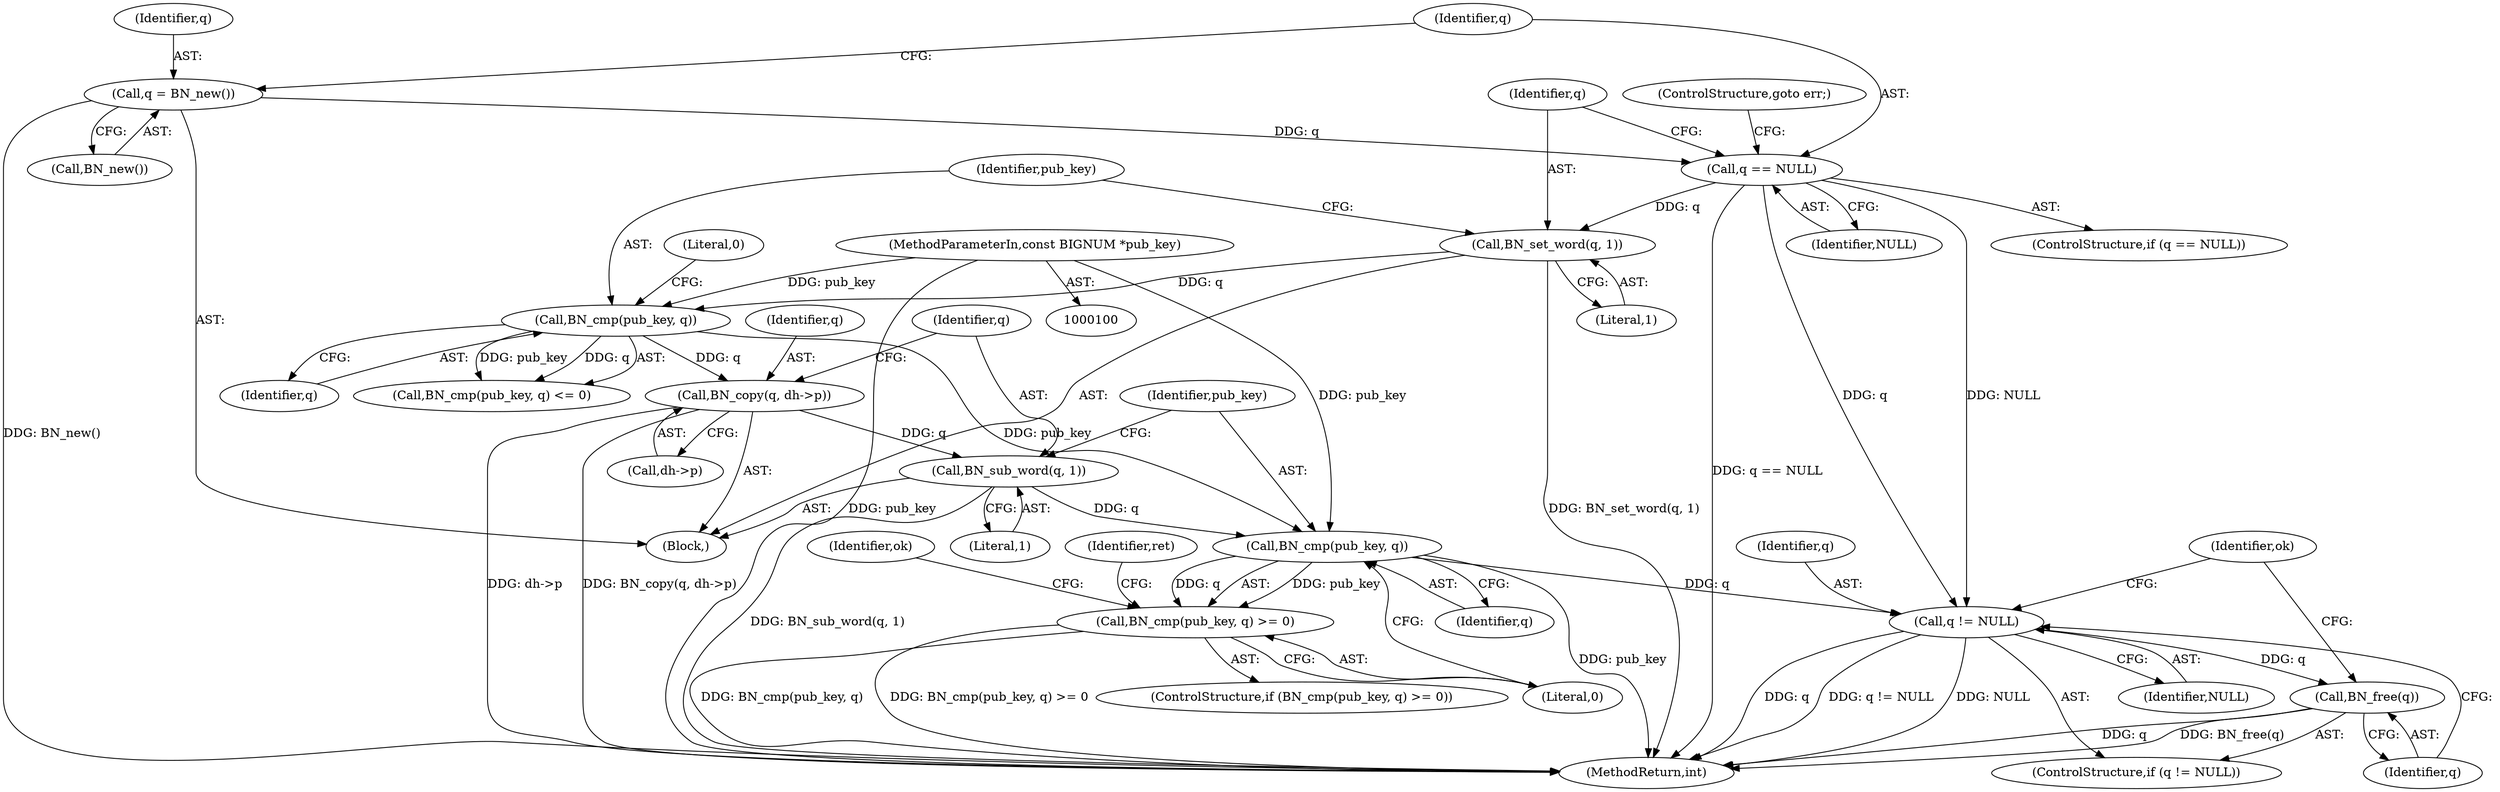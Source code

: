 digraph "1_openssl_878e2c5b13010329c203f309ed0c8f2113f85648@API" {
"1000138" [label="(Call,BN_copy(q, dh->p))"];
"1000130" [label="(Call,BN_cmp(pub_key, q))"];
"1000102" [label="(MethodParameterIn,const BIGNUM *pub_key)"];
"1000125" [label="(Call,BN_set_word(q, 1))"];
"1000121" [label="(Call,q == NULL)"];
"1000117" [label="(Call,q = BN_new())"];
"1000143" [label="(Call,BN_sub_word(q, 1))"];
"1000148" [label="(Call,BN_cmp(pub_key, q))"];
"1000147" [label="(Call,BN_cmp(pub_key, q) >= 0)"];
"1000161" [label="(Call,q != NULL)"];
"1000164" [label="(Call,BN_free(q))"];
"1000133" [label="(Literal,0)"];
"1000143" [label="(Call,BN_sub_word(q, 1))"];
"1000161" [label="(Call,q != NULL)"];
"1000124" [label="(ControlStructure,goto err;)"];
"1000168" [label="(MethodReturn,int)"];
"1000150" [label="(Identifier,q)"];
"1000118" [label="(Identifier,q)"];
"1000123" [label="(Identifier,NULL)"];
"1000125" [label="(Call,BN_set_word(q, 1))"];
"1000119" [label="(Call,BN_new())"];
"1000164" [label="(Call,BN_free(q))"];
"1000140" [label="(Call,dh->p)"];
"1000120" [label="(ControlStructure,if (q == NULL))"];
"1000162" [label="(Identifier,q)"];
"1000129" [label="(Call,BN_cmp(pub_key, q) <= 0)"];
"1000145" [label="(Literal,1)"];
"1000138" [label="(Call,BN_copy(q, dh->p))"];
"1000157" [label="(Identifier,ok)"];
"1000127" [label="(Literal,1)"];
"1000126" [label="(Identifier,q)"];
"1000144" [label="(Identifier,q)"];
"1000130" [label="(Call,BN_cmp(pub_key, q))"];
"1000117" [label="(Call,q = BN_new())"];
"1000146" [label="(ControlStructure,if (BN_cmp(pub_key, q) >= 0))"];
"1000121" [label="(Call,q == NULL)"];
"1000139" [label="(Identifier,q)"];
"1000148" [label="(Call,BN_cmp(pub_key, q))"];
"1000102" [label="(MethodParameterIn,const BIGNUM *pub_key)"];
"1000149" [label="(Identifier,pub_key)"];
"1000163" [label="(Identifier,NULL)"];
"1000132" [label="(Identifier,q)"];
"1000154" [label="(Identifier,ret)"];
"1000122" [label="(Identifier,q)"];
"1000147" [label="(Call,BN_cmp(pub_key, q) >= 0)"];
"1000160" [label="(ControlStructure,if (q != NULL))"];
"1000131" [label="(Identifier,pub_key)"];
"1000167" [label="(Identifier,ok)"];
"1000104" [label="(Block,)"];
"1000151" [label="(Literal,0)"];
"1000165" [label="(Identifier,q)"];
"1000138" -> "1000104"  [label="AST: "];
"1000138" -> "1000140"  [label="CFG: "];
"1000139" -> "1000138"  [label="AST: "];
"1000140" -> "1000138"  [label="AST: "];
"1000144" -> "1000138"  [label="CFG: "];
"1000138" -> "1000168"  [label="DDG: dh->p"];
"1000138" -> "1000168"  [label="DDG: BN_copy(q, dh->p)"];
"1000130" -> "1000138"  [label="DDG: q"];
"1000138" -> "1000143"  [label="DDG: q"];
"1000130" -> "1000129"  [label="AST: "];
"1000130" -> "1000132"  [label="CFG: "];
"1000131" -> "1000130"  [label="AST: "];
"1000132" -> "1000130"  [label="AST: "];
"1000133" -> "1000130"  [label="CFG: "];
"1000130" -> "1000129"  [label="DDG: pub_key"];
"1000130" -> "1000129"  [label="DDG: q"];
"1000102" -> "1000130"  [label="DDG: pub_key"];
"1000125" -> "1000130"  [label="DDG: q"];
"1000130" -> "1000148"  [label="DDG: pub_key"];
"1000102" -> "1000100"  [label="AST: "];
"1000102" -> "1000168"  [label="DDG: pub_key"];
"1000102" -> "1000148"  [label="DDG: pub_key"];
"1000125" -> "1000104"  [label="AST: "];
"1000125" -> "1000127"  [label="CFG: "];
"1000126" -> "1000125"  [label="AST: "];
"1000127" -> "1000125"  [label="AST: "];
"1000131" -> "1000125"  [label="CFG: "];
"1000125" -> "1000168"  [label="DDG: BN_set_word(q, 1)"];
"1000121" -> "1000125"  [label="DDG: q"];
"1000121" -> "1000120"  [label="AST: "];
"1000121" -> "1000123"  [label="CFG: "];
"1000122" -> "1000121"  [label="AST: "];
"1000123" -> "1000121"  [label="AST: "];
"1000124" -> "1000121"  [label="CFG: "];
"1000126" -> "1000121"  [label="CFG: "];
"1000121" -> "1000168"  [label="DDG: q == NULL"];
"1000117" -> "1000121"  [label="DDG: q"];
"1000121" -> "1000161"  [label="DDG: q"];
"1000121" -> "1000161"  [label="DDG: NULL"];
"1000117" -> "1000104"  [label="AST: "];
"1000117" -> "1000119"  [label="CFG: "];
"1000118" -> "1000117"  [label="AST: "];
"1000119" -> "1000117"  [label="AST: "];
"1000122" -> "1000117"  [label="CFG: "];
"1000117" -> "1000168"  [label="DDG: BN_new()"];
"1000143" -> "1000104"  [label="AST: "];
"1000143" -> "1000145"  [label="CFG: "];
"1000144" -> "1000143"  [label="AST: "];
"1000145" -> "1000143"  [label="AST: "];
"1000149" -> "1000143"  [label="CFG: "];
"1000143" -> "1000168"  [label="DDG: BN_sub_word(q, 1)"];
"1000143" -> "1000148"  [label="DDG: q"];
"1000148" -> "1000147"  [label="AST: "];
"1000148" -> "1000150"  [label="CFG: "];
"1000149" -> "1000148"  [label="AST: "];
"1000150" -> "1000148"  [label="AST: "];
"1000151" -> "1000148"  [label="CFG: "];
"1000148" -> "1000168"  [label="DDG: pub_key"];
"1000148" -> "1000147"  [label="DDG: pub_key"];
"1000148" -> "1000147"  [label="DDG: q"];
"1000148" -> "1000161"  [label="DDG: q"];
"1000147" -> "1000146"  [label="AST: "];
"1000147" -> "1000151"  [label="CFG: "];
"1000151" -> "1000147"  [label="AST: "];
"1000154" -> "1000147"  [label="CFG: "];
"1000157" -> "1000147"  [label="CFG: "];
"1000147" -> "1000168"  [label="DDG: BN_cmp(pub_key, q)"];
"1000147" -> "1000168"  [label="DDG: BN_cmp(pub_key, q) >= 0"];
"1000161" -> "1000160"  [label="AST: "];
"1000161" -> "1000163"  [label="CFG: "];
"1000162" -> "1000161"  [label="AST: "];
"1000163" -> "1000161"  [label="AST: "];
"1000165" -> "1000161"  [label="CFG: "];
"1000167" -> "1000161"  [label="CFG: "];
"1000161" -> "1000168"  [label="DDG: NULL"];
"1000161" -> "1000168"  [label="DDG: q"];
"1000161" -> "1000168"  [label="DDG: q != NULL"];
"1000161" -> "1000164"  [label="DDG: q"];
"1000164" -> "1000160"  [label="AST: "];
"1000164" -> "1000165"  [label="CFG: "];
"1000165" -> "1000164"  [label="AST: "];
"1000167" -> "1000164"  [label="CFG: "];
"1000164" -> "1000168"  [label="DDG: BN_free(q)"];
"1000164" -> "1000168"  [label="DDG: q"];
}
